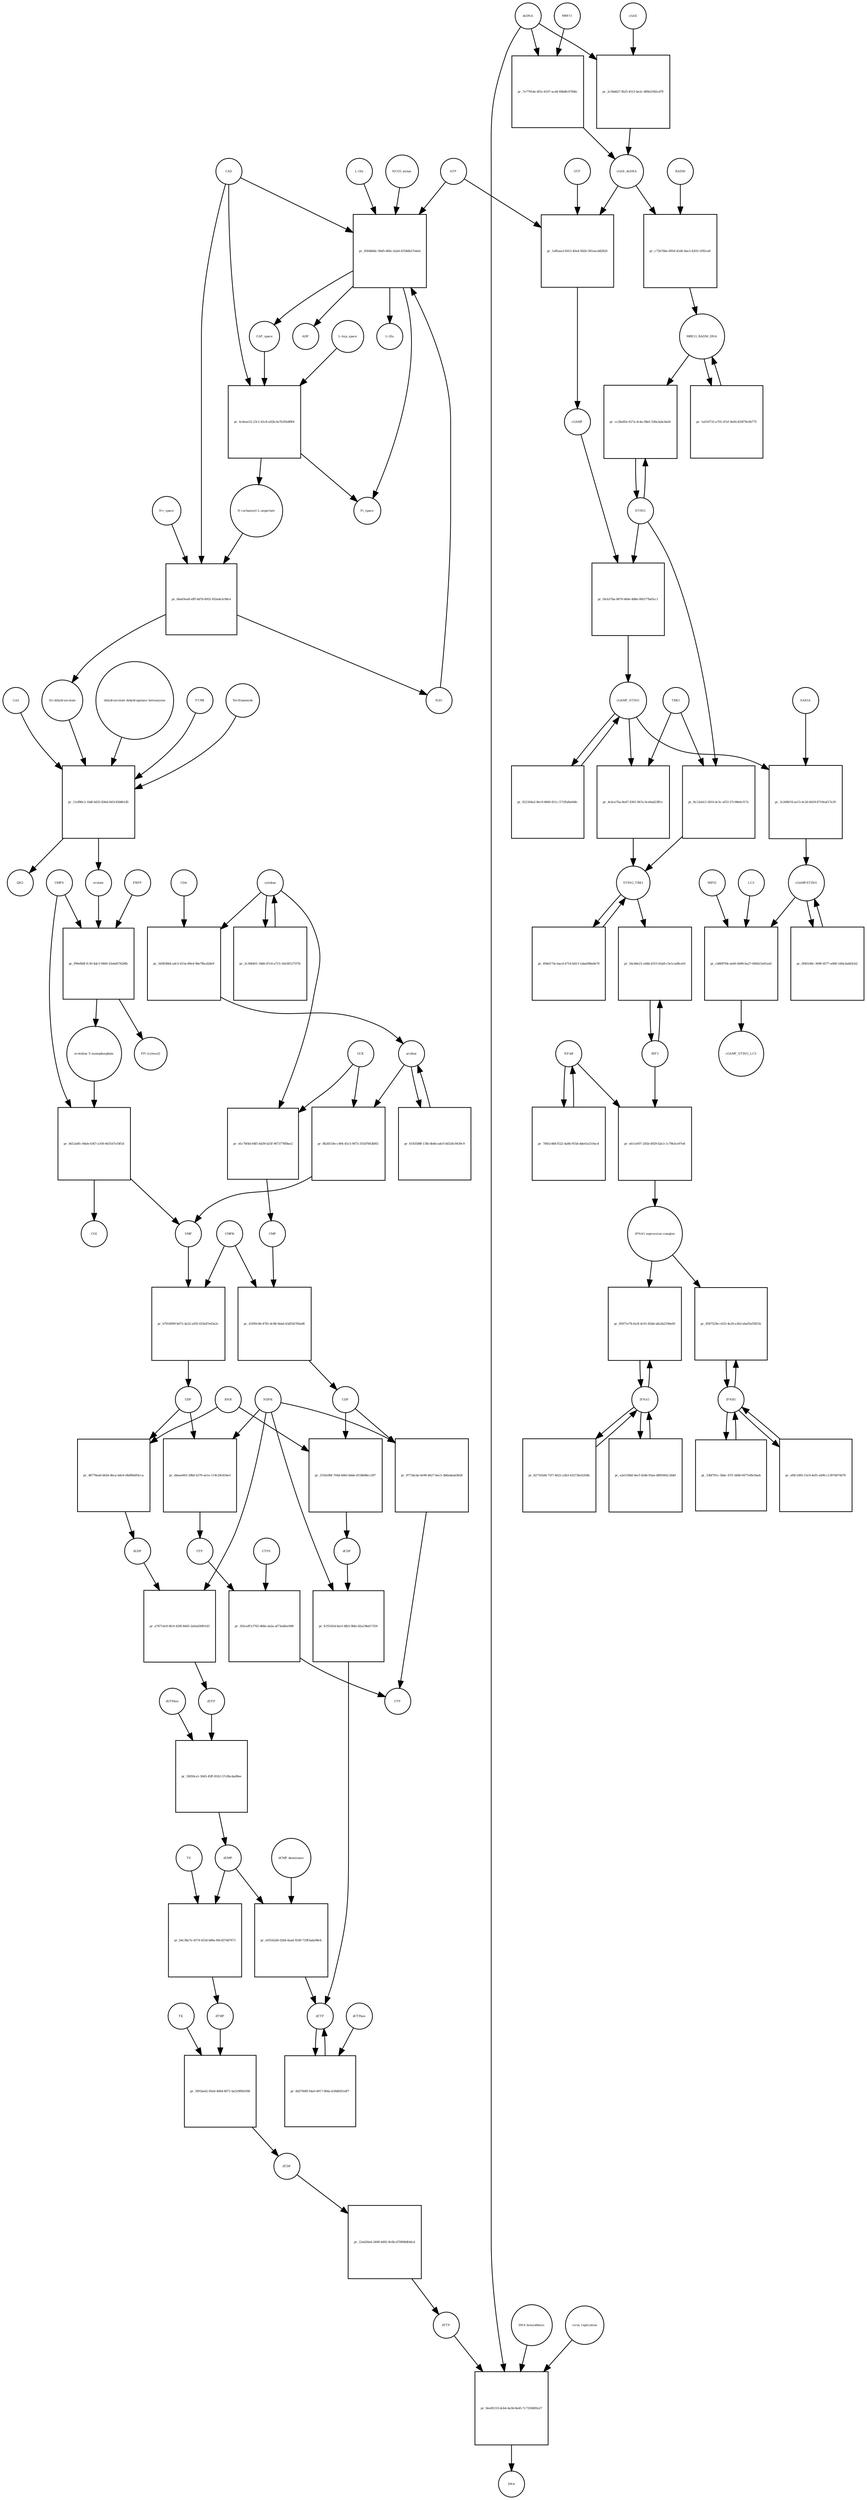strict digraph  {
"L-Gln" [annotation="", bipartite=0, cls="simple chemical", fontsize=4, label="L-Gln", shape=circle];
"pr_9564b8dc-90d5-466c-b2a6-4358db27ebeb" [annotation="", bipartite=1, cls=process, fontsize=4, label="pr_9564b8dc-90d5-466c-b2a6-4358db27ebeb", shape=square];
CAP_space [annotation="", bipartite=0, cls="simple chemical", fontsize=4, label=CAP_space, shape=circle];
CAD [annotation="", bipartite=0, cls=macromolecule, fontsize=4, label=CAD, shape=circle];
HCO3_minus [annotation="", bipartite=0, cls="simple chemical", fontsize=4, label=HCO3_minus, shape=circle];
H2O [annotation="", bipartite=0, cls="simple chemical", fontsize=4, label=H2O, shape=circle];
ATP [annotation="", bipartite=0, cls="simple chemical", fontsize=4, label=ATP, shape=circle];
"L-Glu" [annotation="", bipartite=0, cls="simple chemical", fontsize=4, label="L-Glu", shape=circle];
ADP [annotation="", bipartite=0, cls="simple chemical", fontsize=4, label=ADP, shape=circle];
Pi_space [annotation="", bipartite=0, cls="simple chemical", fontsize=4, label=Pi_space, shape=circle];
cytidine [annotation="", bipartite=0, cls="simple chemical", fontsize=4, label=cytidine, shape=circle];
"pr_5d383844-a4c5-415a-89e4-9be7fbcd2de9" [annotation="", bipartite=1, cls=process, fontsize=4, label="pr_5d383844-a4c5-415a-89e4-9be7fbcd2de9", shape=square];
uridine [annotation="", bipartite=0, cls="simple chemical", fontsize=4, label=uridine, shape=circle];
CDA [annotation="", bipartite=0, cls=macromolecule, fontsize=4, label=CDA, shape=circle];
"pr_8b26518e-c494-45c5-9473-355d7663bf61" [annotation="", bipartite=1, cls=process, fontsize=4, label="pr_8b26518e-c494-45c5-9473-355d7663bf61", shape=square];
UMP [annotation="", bipartite=0, cls="simple chemical", fontsize=4, label=UMP, shape=circle];
UCK [annotation="", bipartite=0, cls=macromolecule, fontsize=4, label=UCK, shape=circle];
"pr_d1c76f4d-04f5-4d39-b25f-9673776f8ae2" [annotation="", bipartite=1, cls=process, fontsize=4, label="pr_d1c76f4d-04f5-4d39-b25f-9673776f8ae2", shape=square];
CMP [annotation="", bipartite=0, cls="simple chemical", fontsize=4, label=CMP, shape=circle];
"pr_6183588f-13fb-4b4b-adc0-0d326c9439c9" [annotation="", bipartite=1, cls=process, fontsize=4, label="pr_6183588f-13fb-4b4b-adc0-0d326c9439c9", shape=square];
"pr_2c306401-3446-47c6-a715-16e591271f7b" [annotation="", bipartite=1, cls=process, fontsize=4, label="pr_2c306401-3446-47c6-a715-16e591271f7b", shape=square];
"pr_b7918099-b072-4a32-a95f-033e87e63a2c" [annotation="", bipartite=1, cls=process, fontsize=4, label="pr_b7918099-b072-4a32-a95f-033e87e63a2c", shape=square];
UDP [annotation="", bipartite=0, cls="simple chemical", fontsize=4, label=UDP, shape=circle];
CMPK [annotation="", bipartite=0, cls=macromolecule, fontsize=4, label=CMPK, shape=circle];
"pr_41f00c9d-4781-4c88-9abd-43d55b760ed6" [annotation="", bipartite=1, cls=process, fontsize=4, label="pr_41f00c9d-4781-4c88-9abd-43d55b760ed6", shape=square];
CDP [annotation="", bipartite=0, cls="simple chemical", fontsize=4, label=CDP, shape=circle];
"pr_d4aae603-29b0-4370-ae1e-119c29c654e3" [annotation="", bipartite=1, cls=process, fontsize=4, label="pr_d4aae603-29b0-4370-ae1e-119c29c654e3", shape=square];
UTP [annotation="", bipartite=0, cls="simple chemical", fontsize=4, label=UTP, shape=circle];
NDPK [annotation="", bipartite=0, cls=macromolecule, fontsize=4, label=NDPK, shape=circle];
"pr_9773dcda-0e99-4627-bec5-3b6edaab3b58" [annotation="", bipartite=1, cls=process, fontsize=4, label="pr_9773dcda-0e99-4627-bec5-3b6edaab3b58", shape=square];
CTP [annotation="", bipartite=0, cls="simple chemical", fontsize=4, label=CTP, shape=circle];
"pr_302ceff3-f762-468e-ab2a-af73a4fee998" [annotation="", bipartite=1, cls=process, fontsize=4, label="pr_302ceff3-f762-468e-ab2a-af73a4fee998", shape=square];
CTPS [annotation="", bipartite=0, cls=macromolecule, fontsize=4, label=CTPS, shape=circle];
"pr_48776ea6-b62d-4bca-bdc6-04d99aff4cca" [annotation="", bipartite=1, cls=process, fontsize=4, label="pr_48776ea6-b62d-4bca-bdc6-04d99aff4cca", shape=square];
dUDP [annotation="", bipartite=0, cls="simple chemical", fontsize=4, label=dUDP, shape=circle];
RNR [annotation="", bipartite=0, cls=macromolecule, fontsize=4, label=RNR, shape=circle];
"pr_a76714c8-0fc0-429f-8405-2a0a430f01d3" [annotation="", bipartite=1, cls=process, fontsize=4, label="pr_a76714c8-0fc0-429f-8405-2a0a430f01d3", shape=square];
dUTP [annotation="", bipartite=0, cls="simple chemical", fontsize=4, label=dUTP, shape=circle];
dCDP [annotation="", bipartite=0, cls="simple chemical", fontsize=4, label=dCDP, shape=circle];
"pr_fcf5545d-becf-4fb3-9bfe-82a19bd17359" [annotation="", bipartite=1, cls=process, fontsize=4, label="pr_fcf5545d-becf-4fb3-9bfe-82a19bd17359", shape=square];
dCTP [annotation="", bipartite=0, cls="simple chemical", fontsize=4, label=dCTP, shape=circle];
"pr_3192e9bf-704d-4665-b6de-8158b9bcc297" [annotation="", bipartite=1, cls=process, fontsize=4, label="pr_3192e9bf-704d-4665-b6de-8158b9bcc297", shape=square];
"pr_5fd59ca1-3645-45ff-8162-57c0bcdad9ee" [annotation="", bipartite=1, cls=process, fontsize=4, label="pr_5fd59ca1-3645-45ff-8162-57c0bcdad9ee", shape=square];
dUMP [annotation="", bipartite=0, cls="simple chemical", fontsize=4, label=dUMP, shape=circle];
dUTPase [annotation="", bipartite=0, cls=macromolecule, fontsize=4, label=dUTPase, shape=circle];
"pr_8d37000f-f4a0-4917-964a-b39dfd51eff7" [annotation="", bipartite=1, cls=process, fontsize=4, label="pr_8d37000f-f4a0-4917-964a-b39dfd51eff7", shape=square];
dCTPase [annotation="", bipartite=0, cls=macromolecule, fontsize=4, label=dCTPase, shape=circle];
"pr_e05542d4-02bd-4aad-9249-729f5ada98e4" [annotation="", bipartite=1, cls=process, fontsize=4, label="pr_e05542d4-02bd-4aad-9249-729f5ada98e4", shape=square];
"dCMP deaminase" [annotation="", bipartite=0, cls=macromolecule, fontsize=4, label="dCMP deaminase", shape=circle];
"pr_b4c38a7e-4574-455d-b80a-89cd37d67671" [annotation="", bipartite=1, cls=process, fontsize=4, label="pr_b4c38a7e-4574-455d-b80a-89cd37d67671", shape=square];
dTMP [annotation="", bipartite=0, cls="simple chemical", fontsize=4, label=dTMP, shape=circle];
TS [annotation="", bipartite=0, cls=macromolecule, fontsize=4, label=TS, shape=circle];
"pr_5f91ba42-95e8-4084-8071-ba529f661f68" [annotation="", bipartite=1, cls=process, fontsize=4, label="pr_5f91ba42-95e8-4084-8071-ba529f661f68", shape=square];
dTDP [annotation="", bipartite=0, cls="simple chemical", fontsize=4, label=dTDP, shape=circle];
TK [annotation="", bipartite=0, cls=macromolecule, fontsize=4, label=TK, shape=circle];
"pr_22ed26ed-2498-4d92-8c6b-d70908dfd4cd" [annotation="", bipartite=1, cls=process, fontsize=4, label="pr_22ed26ed-2498-4d92-8c6b-d70908dfd4cd", shape=square];
dTTP [annotation="", bipartite=0, cls="simple chemical", fontsize=4, label=dTTP, shape=circle];
dsDNA [annotation="", bipartite=0, cls="simple chemical", fontsize=4, label=dsDNA, shape=circle];
"pr_2c56dd27-fb25-4513-be2c-889a5582cd79" [annotation="", bipartite=1, cls=process, fontsize=4, label="pr_2c56dd27-fb25-4513-be2c-889a5582cd79", shape=square];
cGAS [annotation="", bipartite=0, cls=macromolecule, fontsize=4, label=cGAS, shape=circle];
cGAS_dsDNA [annotation="", bipartite=0, cls=complex, fontsize=4, label=cGAS_dsDNA, shape=circle];
"pr_1effaaa3-6012-40a4-942b-381eacdd2820" [annotation="", bipartite=1, cls=process, fontsize=4, label="pr_1effaaa3-6012-40a4-942b-381eacdd2820", shape=square];
GTP [annotation="", bipartite=0, cls="simple chemical", fontsize=4, label=GTP, shape=circle];
cGAMP [annotation="", bipartite=0, cls="simple chemical", fontsize=4, label=cGAMP, shape=circle];
"pr_f4cb37ba-8070-460e-8d8e-0f4377bd3cc1" [annotation="", bipartite=1, cls=process, fontsize=4, label="pr_f4cb37ba-8070-460e-8d8e-0f4377bd3cc1", shape=square];
STING [annotation="", bipartite=0, cls="macromolecule multimer", fontsize=4, label=STING, shape=circle];
cGAMP_STING [annotation="", bipartite=0, cls=complex, fontsize=4, label=cGAMP_STING, shape=circle];
TBK1 [annotation="", bipartite=0, cls=macromolecule, fontsize=4, label=TBK1, shape=circle];
"pr_4cbce76a-8ed7-4361-9b7a-0ce6ad23ffcc" [annotation="", bipartite=1, cls=process, fontsize=4, label="pr_4cbce76a-8ed7-4361-9b7a-0ce6ad23ffcc", shape=square];
STING_TBK1 [annotation="", bipartite=0, cls=complex, fontsize=4, label=STING_TBK1, shape=circle];
"pr_9221b9a2-8ec9-4840-811c-571ffa8a0d4c" [annotation="", bipartite=1, cls=process, fontsize=4, label="pr_9221b9a2-8ec9-4840-811c-571ffa8a0d4c", shape=square];
"pr_694d173e-bacd-4714-bd13-1aba008a8e70" [annotation="", bipartite=1, cls=process, fontsize=4, label="pr_694d173e-bacd-4714-bd13-1aba008a8e70", shape=square];
"NF-kB" [annotation="", bipartite=0, cls=complex, fontsize=4, label="NF-kB", shape=circle];
"pr_7845c468-f522-4a8b-955d-dde41a510ac4" [annotation="", bipartite=1, cls=process, fontsize=4, label="pr_7845c468-f522-4a8b-955d-dde41a510ac4", shape=square];
IFNA1 [annotation="", bipartite=0, cls="nucleic acid feature", fontsize=4, label=IFNA1, shape=circle];
"pr_a2e5186d-9acf-424b-93ae-d895902c2b40" [annotation="", bipartite=1, cls=process, fontsize=4, label="pr_a2e5186d-9acf-424b-93ae-d895902c2b40", shape=square];
IFNB1 [annotation="", bipartite=0, cls="nucleic acid feature", fontsize=4, label=IFNB1, shape=circle];
"pr_ef8c1d95-15c9-4ef5-a490-c1397d074476" [annotation="", bipartite=1, cls=process, fontsize=4, label="pr_ef8c1d95-15c9-4ef5-a490-c1397d074476", shape=square];
"pr_827102d4-71f7-4622-a3b3-43273bcb356b" [annotation="", bipartite=1, cls=process, fontsize=4, label="pr_827102d4-71f7-4622-a3b3-43273bcb356b", shape=square];
"pr_33bf701c-5bbc-47f1-bfd8-0477ef8c0aeb" [annotation="", bipartite=1, cls=process, fontsize=4, label="pr_33bf701c-5bbc-47f1-bfd8-0477ef8c0aeb", shape=square];
"pr_8587529e-c633-4e20-a3b3-ebaf5ef3851b" [annotation="", bipartite=1, cls=process, fontsize=4, label="pr_8587529e-c633-4e20-a3b3-ebaf5ef3851b", shape=square];
"IFNA1 expression complex" [annotation="", bipartite=0, cls=complex, fontsize=4, label="IFNA1 expression complex", shape=circle];
"cGAMP-STING" [annotation="", bipartite=0, cls=complex, fontsize=4, label="cGAMP-STING", shape=circle];
"pr_0f40148c-3690-4577-a060-1d0a3add3cb2" [annotation="", bipartite=1, cls=process, fontsize=4, label="pr_0f40148c-3690-4577-a060-1d0a3add3cb2", shape=square];
"pr_7e7791de-4f1e-4107-acd4-60bdfc07fd6c" [annotation="", bipartite=1, cls=process, fontsize=4, label="pr_7e7791de-4f1e-4107-acd4-60bdfc07fd6c", shape=square];
MRE11 [annotation="", bipartite=0, cls="macromolecule multimer", fontsize=4, label=MRE11, shape=circle];
RAD50 [annotation="", bipartite=0, cls="macromolecule multimer", fontsize=4, label=RAD50, shape=circle];
"pr_c72b76be-695d-42d4-9ae3-4201c1f92ca8" [annotation="", bipartite=1, cls=process, fontsize=4, label="pr_c72b76be-695d-42d4-9ae3-4201c1f92ca8", shape=square];
MRE11_RAD50_DNA [annotation="", bipartite=0, cls=complex, fontsize=4, label=MRE11_RAD50_DNA, shape=circle];
IRF3 [annotation="", bipartite=0, cls="macromolecule multimer", fontsize=4, label=IRF3, shape=circle];
"pr_54cb0e21-a44b-4315-b5a8-c5e1cad9ce01" [annotation="", bipartite=1, cls=process, fontsize=4, label="pr_54cb0e21-a44b-4315-b5a8-c5e1cad9ce01", shape=square];
"pr_3c268b7d-ae15-4c26-8d18-8719eaf17e39" [annotation="", bipartite=1, cls=process, fontsize=4, label="pr_3c268b7d-ae15-4c26-8d18-8719eaf17e39", shape=square];
SAR1A [annotation="", bipartite=0, cls=macromolecule, fontsize=4, label=SAR1A, shape=circle];
"pr_cb809764-aeb0-4496-ba27-606415e01a41" [annotation="", bipartite=1, cls=process, fontsize=4, label="pr_cb809764-aeb0-4496-ba27-606415e01a41", shape=square];
LC3 [annotation="", bipartite=0, cls=macromolecule, fontsize=4, label=LC3, shape=circle];
cGAMP_STING_LC3 [annotation="", bipartite=0, cls=complex, fontsize=4, label=cGAMP_STING_LC3, shape=circle];
WIPI2 [annotation="", bipartite=0, cls=macromolecule, fontsize=4, label=WIPI2, shape=circle];
"pr_cc28a85e-627a-4c4a-98ef-538a3abc6a64" [annotation="", bipartite=1, cls=process, fontsize=4, label="pr_cc28a85e-627a-4c4a-98ef-538a3abc6a64", shape=square];
"pr_8c12eb12-5810-4c3c-af53-27c08e6cf17e" [annotation="", bipartite=1, cls=process, fontsize=4, label="pr_8c12eb12-5810-4c3c-af53-27c08e6cf17e", shape=square];
"pr_1a016732-a701-47ef-9e60-826f78c0b775" [annotation="", bipartite=1, cls=process, fontsize=4, label="pr_1a016732-a701-47ef-9e60-826f78c0b775", shape=square];
"pr_6c4eee32-23c1-41c8-a92b-6e7b392df8f4" [annotation="", bipartite=1, cls=process, fontsize=4, label="pr_6c4eee32-23c1-41c8-a92b-6e7b392df8f4", shape=square];
"N-carbamoyl-L-aspartate" [annotation="", bipartite=0, cls="simple chemical", fontsize=4, label="N-carbamoyl-L-aspartate", shape=circle];
"L-Asp_space" [annotation="", bipartite=0, cls="simple chemical", fontsize=4, label="L-Asp_space", shape=circle];
"pr_6ba63ea8-efff-4d7b-8952-f02ede3c98ce" [annotation="", bipartite=1, cls=process, fontsize=4, label="pr_6ba63ea8-efff-4d7b-8952-f02ede3c98ce", shape=square];
"(S)-dihydroorotate" [annotation="", bipartite=0, cls="simple chemical", fontsize=4, label="(S)-dihydroorotate", shape=circle];
"H+_space" [annotation="", bipartite=0, cls="simple chemical", fontsize=4, label="H+_space", shape=circle];
"pr_11ef88c2-1bdf-4d33-836d-0d3145b8b1d5" [annotation="", bipartite=1, cls=process, fontsize=4, label="pr_11ef88c2-1bdf-4d33-836d-0d3145b8b1d5", shape=square];
orotate [annotation="", bipartite=0, cls="simple chemical", fontsize=4, label=orotate, shape=circle];
"dihydroorotate dehydrogenase holoenzyme" [annotation="", bipartite=0, cls="simple chemical", fontsize=4, label="dihydroorotate dehydrogenase holoenzyme", shape=circle];
P1788 [annotation="", bipartite=0, cls="simple chemical", fontsize=4, label=P1788, shape=circle];
Teriflunomide [annotation="", bipartite=0, cls="simple chemical", fontsize=4, label=Teriflunomide, shape=circle];
CoQ [annotation="", bipartite=0, cls="simple chemical", fontsize=4, label=CoQ, shape=circle];
QH2 [annotation="", bipartite=0, cls="simple chemical", fontsize=4, label=QH2, shape=circle];
"pr_f99ef8df-fc30-4dc3-9460-25ebd57626fb" [annotation="", bipartite=1, cls=process, fontsize=4, label="pr_f99ef8df-fc30-4dc3-9460-25ebd57626fb", shape=square];
"orotidine 5'-monophosphate" [annotation="", bipartite=0, cls="simple chemical", fontsize=4, label="orotidine 5'-monophosphate", shape=circle];
UMPS [annotation="", bipartite=0, cls="macromolecule multimer", fontsize=4, label=UMPS, shape=circle];
PRPP [annotation="", bipartite=0, cls="simple chemical", fontsize=4, label=PRPP, shape=circle];
"PPi [cytosol]" [annotation="", bipartite=0, cls="simple chemical", fontsize=4, label="PPi [cytosol]", shape=circle];
"pr_8d12a6fc-66eb-4367-a100-4631d7e18f1d" [annotation="", bipartite=1, cls=process, fontsize=4, label="pr_8d12a6fc-66eb-4367-a100-4631d7e18f1d", shape=square];
CO2 [annotation="", bipartite=0, cls="simple chemical", fontsize=4, label=CO2, shape=circle];
"pr_9ee85153-dcb4-4a56-8e45-7c7339d93e27" [annotation="", bipartite=1, cls=process, fontsize=4, label="pr_9ee85153-dcb4-4a56-8e45-7c7339d93e27", shape=square];
DNA [annotation="", bipartite=0, cls="nucleic acid feature", fontsize=4, label=DNA, shape=circle];
"DNA biosynthesis" [annotation="urn_miriam_obo.go_GO%3A0071897", bipartite=0, cls=phenotype, fontsize=4, label="DNA biosynthesis", shape=circle];
"virus replication" [annotation="", bipartite=0, cls=phenotype, fontsize=4, label="virus replication", shape=circle];
"pr_85971e78-6a3f-4c91-82bd-a8a2b2190e09" [annotation="", bipartite=1, cls=process, fontsize=4, label="pr_85971e78-6a3f-4c91-82bd-a8a2b2190e09", shape=square];
"pr_eb11ef07-245b-4929-b2e3-1c79b3ce97e8" [annotation="", bipartite=1, cls=process, fontsize=4, label="pr_eb11ef07-245b-4929-b2e3-1c79b3ce97e8", shape=square];
"L-Gln" -> "pr_9564b8dc-90d5-466c-b2a6-4358db27ebeb"  [annotation="", interaction_type=consumption];
"pr_9564b8dc-90d5-466c-b2a6-4358db27ebeb" -> CAP_space  [annotation="", interaction_type=production];
"pr_9564b8dc-90d5-466c-b2a6-4358db27ebeb" -> "L-Glu"  [annotation="", interaction_type=production];
"pr_9564b8dc-90d5-466c-b2a6-4358db27ebeb" -> ADP  [annotation="", interaction_type=production];
"pr_9564b8dc-90d5-466c-b2a6-4358db27ebeb" -> Pi_space  [annotation="", interaction_type=production];
CAP_space -> "pr_6c4eee32-23c1-41c8-a92b-6e7b392df8f4"  [annotation="", interaction_type=consumption];
CAD -> "pr_9564b8dc-90d5-466c-b2a6-4358db27ebeb"  [annotation=urn_miriam_reactome_REACT_1698, interaction_type=catalysis];
CAD -> "pr_6c4eee32-23c1-41c8-a92b-6e7b392df8f4"  [annotation=urn_miriam_reactome_REACT_1698, interaction_type=catalysis];
CAD -> "pr_6ba63ea8-efff-4d7b-8952-f02ede3c98ce"  [annotation=urn_miriam_reactome_REACT_1698, interaction_type=catalysis];
HCO3_minus -> "pr_9564b8dc-90d5-466c-b2a6-4358db27ebeb"  [annotation="", interaction_type=consumption];
H2O -> "pr_9564b8dc-90d5-466c-b2a6-4358db27ebeb"  [annotation="", interaction_type=consumption];
ATP -> "pr_9564b8dc-90d5-466c-b2a6-4358db27ebeb"  [annotation="", interaction_type=consumption];
ATP -> "pr_1effaaa3-6012-40a4-942b-381eacdd2820"  [annotation="", interaction_type=consumption];
cytidine -> "pr_5d383844-a4c5-415a-89e4-9be7fbcd2de9"  [annotation="", interaction_type=consumption];
cytidine -> "pr_d1c76f4d-04f5-4d39-b25f-9673776f8ae2"  [annotation="", interaction_type=consumption];
cytidine -> "pr_2c306401-3446-47c6-a715-16e591271f7b"  [annotation="", interaction_type=consumption];
"pr_5d383844-a4c5-415a-89e4-9be7fbcd2de9" -> uridine  [annotation="", interaction_type=production];
uridine -> "pr_8b26518e-c494-45c5-9473-355d7663bf61"  [annotation="", interaction_type=consumption];
uridine -> "pr_6183588f-13fb-4b4b-adc0-0d326c9439c9"  [annotation="", interaction_type=consumption];
CDA -> "pr_5d383844-a4c5-415a-89e4-9be7fbcd2de9"  [annotation="", interaction_type=catalysis];
"pr_8b26518e-c494-45c5-9473-355d7663bf61" -> UMP  [annotation="", interaction_type=production];
UMP -> "pr_b7918099-b072-4a32-a95f-033e87e63a2c"  [annotation="", interaction_type=consumption];
UCK -> "pr_8b26518e-c494-45c5-9473-355d7663bf61"  [annotation="", interaction_type=catalysis];
UCK -> "pr_d1c76f4d-04f5-4d39-b25f-9673776f8ae2"  [annotation="", interaction_type=catalysis];
"pr_d1c76f4d-04f5-4d39-b25f-9673776f8ae2" -> CMP  [annotation="", interaction_type=production];
CMP -> "pr_41f00c9d-4781-4c88-9abd-43d55b760ed6"  [annotation="", interaction_type=consumption];
"pr_6183588f-13fb-4b4b-adc0-0d326c9439c9" -> uridine  [annotation="", interaction_type=production];
"pr_2c306401-3446-47c6-a715-16e591271f7b" -> cytidine  [annotation="", interaction_type=production];
"pr_b7918099-b072-4a32-a95f-033e87e63a2c" -> UDP  [annotation="", interaction_type=production];
UDP -> "pr_d4aae603-29b0-4370-ae1e-119c29c654e3"  [annotation="", interaction_type=consumption];
UDP -> "pr_48776ea6-b62d-4bca-bdc6-04d99aff4cca"  [annotation="", interaction_type=consumption];
CMPK -> "pr_b7918099-b072-4a32-a95f-033e87e63a2c"  [annotation="", interaction_type=catalysis];
CMPK -> "pr_41f00c9d-4781-4c88-9abd-43d55b760ed6"  [annotation="", interaction_type=catalysis];
"pr_41f00c9d-4781-4c88-9abd-43d55b760ed6" -> CDP  [annotation="", interaction_type=production];
CDP -> "pr_9773dcda-0e99-4627-bec5-3b6edaab3b58"  [annotation="", interaction_type=consumption];
CDP -> "pr_3192e9bf-704d-4665-b6de-8158b9bcc297"  [annotation="", interaction_type=consumption];
"pr_d4aae603-29b0-4370-ae1e-119c29c654e3" -> UTP  [annotation="", interaction_type=production];
UTP -> "pr_302ceff3-f762-468e-ab2a-af73a4fee998"  [annotation="", interaction_type=consumption];
NDPK -> "pr_d4aae603-29b0-4370-ae1e-119c29c654e3"  [annotation="", interaction_type=catalysis];
NDPK -> "pr_9773dcda-0e99-4627-bec5-3b6edaab3b58"  [annotation="", interaction_type=catalysis];
NDPK -> "pr_a76714c8-0fc0-429f-8405-2a0a430f01d3"  [annotation="", interaction_type=catalysis];
NDPK -> "pr_fcf5545d-becf-4fb3-9bfe-82a19bd17359"  [annotation="", interaction_type=catalysis];
"pr_9773dcda-0e99-4627-bec5-3b6edaab3b58" -> CTP  [annotation="", interaction_type=production];
"pr_302ceff3-f762-468e-ab2a-af73a4fee998" -> CTP  [annotation="", interaction_type=production];
CTPS -> "pr_302ceff3-f762-468e-ab2a-af73a4fee998"  [annotation="", interaction_type=catalysis];
"pr_48776ea6-b62d-4bca-bdc6-04d99aff4cca" -> dUDP  [annotation="", interaction_type=production];
dUDP -> "pr_a76714c8-0fc0-429f-8405-2a0a430f01d3"  [annotation="", interaction_type=consumption];
RNR -> "pr_48776ea6-b62d-4bca-bdc6-04d99aff4cca"  [annotation="", interaction_type=catalysis];
RNR -> "pr_3192e9bf-704d-4665-b6de-8158b9bcc297"  [annotation="", interaction_type=catalysis];
"pr_a76714c8-0fc0-429f-8405-2a0a430f01d3" -> dUTP  [annotation="", interaction_type=production];
dUTP -> "pr_5fd59ca1-3645-45ff-8162-57c0bcdad9ee"  [annotation="", interaction_type=consumption];
dCDP -> "pr_fcf5545d-becf-4fb3-9bfe-82a19bd17359"  [annotation="", interaction_type=consumption];
"pr_fcf5545d-becf-4fb3-9bfe-82a19bd17359" -> dCTP  [annotation="", interaction_type=production];
dCTP -> "pr_8d37000f-f4a0-4917-964a-b39dfd51eff7"  [annotation="", interaction_type=consumption];
"pr_3192e9bf-704d-4665-b6de-8158b9bcc297" -> dCDP  [annotation="", interaction_type=production];
"pr_5fd59ca1-3645-45ff-8162-57c0bcdad9ee" -> dUMP  [annotation="", interaction_type=production];
dUMP -> "pr_e05542d4-02bd-4aad-9249-729f5ada98e4"  [annotation="", interaction_type=consumption];
dUMP -> "pr_b4c38a7e-4574-455d-b80a-89cd37d67671"  [annotation="", interaction_type=consumption];
dUTPase -> "pr_5fd59ca1-3645-45ff-8162-57c0bcdad9ee"  [annotation="", interaction_type=catalysis];
"pr_8d37000f-f4a0-4917-964a-b39dfd51eff7" -> dCTP  [annotation="", interaction_type=production];
dCTPase -> "pr_8d37000f-f4a0-4917-964a-b39dfd51eff7"  [annotation="", interaction_type=catalysis];
"pr_e05542d4-02bd-4aad-9249-729f5ada98e4" -> dCTP  [annotation="", interaction_type=production];
"dCMP deaminase" -> "pr_e05542d4-02bd-4aad-9249-729f5ada98e4"  [annotation="", interaction_type=catalysis];
"pr_b4c38a7e-4574-455d-b80a-89cd37d67671" -> dTMP  [annotation="", interaction_type=production];
dTMP -> "pr_5f91ba42-95e8-4084-8071-ba529f661f68"  [annotation="", interaction_type=consumption];
TS -> "pr_b4c38a7e-4574-455d-b80a-89cd37d67671"  [annotation="", interaction_type=catalysis];
"pr_5f91ba42-95e8-4084-8071-ba529f661f68" -> dTDP  [annotation="", interaction_type=production];
dTDP -> "pr_22ed26ed-2498-4d92-8c6b-d70908dfd4cd"  [annotation="", interaction_type=consumption];
TK -> "pr_5f91ba42-95e8-4084-8071-ba529f661f68"  [annotation="", interaction_type=catalysis];
"pr_22ed26ed-2498-4d92-8c6b-d70908dfd4cd" -> dTTP  [annotation="", interaction_type=production];
dTTP -> "pr_9ee85153-dcb4-4a56-8e45-7c7339d93e27"  [annotation="", interaction_type=consumption];
dsDNA -> "pr_2c56dd27-fb25-4513-be2c-889a5582cd79"  [annotation="", interaction_type=consumption];
dsDNA -> "pr_7e7791de-4f1e-4107-acd4-60bdfc07fd6c"  [annotation="", interaction_type=consumption];
dsDNA -> "pr_9ee85153-dcb4-4a56-8e45-7c7339d93e27"  [annotation="", interaction_type=consumption];
"pr_2c56dd27-fb25-4513-be2c-889a5582cd79" -> cGAS_dsDNA  [annotation="", interaction_type=production];
cGAS -> "pr_2c56dd27-fb25-4513-be2c-889a5582cd79"  [annotation="", interaction_type=consumption];
cGAS_dsDNA -> "pr_1effaaa3-6012-40a4-942b-381eacdd2820"  [annotation="", interaction_type=catalysis];
cGAS_dsDNA -> "pr_c72b76be-695d-42d4-9ae3-4201c1f92ca8"  [annotation="", interaction_type=consumption];
"pr_1effaaa3-6012-40a4-942b-381eacdd2820" -> cGAMP  [annotation="", interaction_type=production];
GTP -> "pr_1effaaa3-6012-40a4-942b-381eacdd2820"  [annotation="", interaction_type=consumption];
cGAMP -> "pr_f4cb37ba-8070-460e-8d8e-0f4377bd3cc1"  [annotation="", interaction_type=consumption];
"pr_f4cb37ba-8070-460e-8d8e-0f4377bd3cc1" -> cGAMP_STING  [annotation="", interaction_type=production];
STING -> "pr_f4cb37ba-8070-460e-8d8e-0f4377bd3cc1"  [annotation="", interaction_type=consumption];
STING -> "pr_cc28a85e-627a-4c4a-98ef-538a3abc6a64"  [annotation="", interaction_type=consumption];
STING -> "pr_8c12eb12-5810-4c3c-af53-27c08e6cf17e"  [annotation="", interaction_type=consumption];
cGAMP_STING -> "pr_4cbce76a-8ed7-4361-9b7a-0ce6ad23ffcc"  [annotation="", interaction_type=consumption];
cGAMP_STING -> "pr_9221b9a2-8ec9-4840-811c-571ffa8a0d4c"  [annotation="", interaction_type=consumption];
cGAMP_STING -> "pr_3c268b7d-ae15-4c26-8d18-8719eaf17e39"  [annotation="", interaction_type=consumption];
TBK1 -> "pr_4cbce76a-8ed7-4361-9b7a-0ce6ad23ffcc"  [annotation="", interaction_type=consumption];
TBK1 -> "pr_8c12eb12-5810-4c3c-af53-27c08e6cf17e"  [annotation="", interaction_type=consumption];
"pr_4cbce76a-8ed7-4361-9b7a-0ce6ad23ffcc" -> STING_TBK1  [annotation="", interaction_type=production];
STING_TBK1 -> "pr_694d173e-bacd-4714-bd13-1aba008a8e70"  [annotation="", interaction_type=consumption];
STING_TBK1 -> "pr_54cb0e21-a44b-4315-b5a8-c5e1cad9ce01"  [annotation="", interaction_type=catalysis];
"pr_9221b9a2-8ec9-4840-811c-571ffa8a0d4c" -> cGAMP_STING  [annotation="", interaction_type=production];
"pr_694d173e-bacd-4714-bd13-1aba008a8e70" -> STING_TBK1  [annotation="", interaction_type=production];
"NF-kB" -> "pr_7845c468-f522-4a8b-955d-dde41a510ac4"  [annotation="", interaction_type=consumption];
"NF-kB" -> "pr_eb11ef07-245b-4929-b2e3-1c79b3ce97e8"  [annotation="", interaction_type=consumption];
"pr_7845c468-f522-4a8b-955d-dde41a510ac4" -> "NF-kB"  [annotation="", interaction_type=production];
IFNA1 -> "pr_a2e5186d-9acf-424b-93ae-d895902c2b40"  [annotation="", interaction_type=consumption];
IFNA1 -> "pr_827102d4-71f7-4622-a3b3-43273bcb356b"  [annotation="", interaction_type=consumption];
IFNA1 -> "pr_85971e78-6a3f-4c91-82bd-a8a2b2190e09"  [annotation="", interaction_type=consumption];
"pr_a2e5186d-9acf-424b-93ae-d895902c2b40" -> IFNA1  [annotation="", interaction_type=production];
IFNB1 -> "pr_ef8c1d95-15c9-4ef5-a490-c1397d074476"  [annotation="", interaction_type=consumption];
IFNB1 -> "pr_33bf701c-5bbc-47f1-bfd8-0477ef8c0aeb"  [annotation="", interaction_type=consumption];
IFNB1 -> "pr_8587529e-c633-4e20-a3b3-ebaf5ef3851b"  [annotation="", interaction_type=consumption];
"pr_ef8c1d95-15c9-4ef5-a490-c1397d074476" -> IFNB1  [annotation="", interaction_type=production];
"pr_827102d4-71f7-4622-a3b3-43273bcb356b" -> IFNA1  [annotation="", interaction_type=production];
"pr_33bf701c-5bbc-47f1-bfd8-0477ef8c0aeb" -> IFNB1  [annotation="", interaction_type=production];
"pr_8587529e-c633-4e20-a3b3-ebaf5ef3851b" -> IFNB1  [annotation="", interaction_type=production];
"IFNA1 expression complex" -> "pr_8587529e-c633-4e20-a3b3-ebaf5ef3851b"  [annotation="", interaction_type=stimulation];
"IFNA1 expression complex" -> "pr_85971e78-6a3f-4c91-82bd-a8a2b2190e09"  [annotation="", interaction_type=stimulation];
"cGAMP-STING" -> "pr_0f40148c-3690-4577-a060-1d0a3add3cb2"  [annotation="", interaction_type=consumption];
"cGAMP-STING" -> "pr_cb809764-aeb0-4496-ba27-606415e01a41"  [annotation="", interaction_type=consumption];
"pr_0f40148c-3690-4577-a060-1d0a3add3cb2" -> "cGAMP-STING"  [annotation="", interaction_type=production];
"pr_7e7791de-4f1e-4107-acd4-60bdfc07fd6c" -> cGAS_dsDNA  [annotation="", interaction_type=production];
MRE11 -> "pr_7e7791de-4f1e-4107-acd4-60bdfc07fd6c"  [annotation="", interaction_type=consumption];
RAD50 -> "pr_c72b76be-695d-42d4-9ae3-4201c1f92ca8"  [annotation="", interaction_type=consumption];
"pr_c72b76be-695d-42d4-9ae3-4201c1f92ca8" -> MRE11_RAD50_DNA  [annotation="", interaction_type=production];
MRE11_RAD50_DNA -> "pr_cc28a85e-627a-4c4a-98ef-538a3abc6a64"  [annotation="", interaction_type=catalysis];
MRE11_RAD50_DNA -> "pr_1a016732-a701-47ef-9e60-826f78c0b775"  [annotation="", interaction_type=consumption];
IRF3 -> "pr_54cb0e21-a44b-4315-b5a8-c5e1cad9ce01"  [annotation="", interaction_type=consumption];
IRF3 -> "pr_eb11ef07-245b-4929-b2e3-1c79b3ce97e8"  [annotation="", interaction_type=consumption];
"pr_54cb0e21-a44b-4315-b5a8-c5e1cad9ce01" -> IRF3  [annotation="", interaction_type=production];
"pr_3c268b7d-ae15-4c26-8d18-8719eaf17e39" -> "cGAMP-STING"  [annotation="", interaction_type=production];
SAR1A -> "pr_3c268b7d-ae15-4c26-8d18-8719eaf17e39"  [annotation="", interaction_type=catalysis];
"pr_cb809764-aeb0-4496-ba27-606415e01a41" -> cGAMP_STING_LC3  [annotation="", interaction_type=production];
LC3 -> "pr_cb809764-aeb0-4496-ba27-606415e01a41"  [annotation="", interaction_type=consumption];
WIPI2 -> "pr_cb809764-aeb0-4496-ba27-606415e01a41"  [annotation="", interaction_type=catalysis];
"pr_cc28a85e-627a-4c4a-98ef-538a3abc6a64" -> STING  [annotation="", interaction_type=production];
"pr_8c12eb12-5810-4c3c-af53-27c08e6cf17e" -> STING_TBK1  [annotation="", interaction_type=production];
"pr_1a016732-a701-47ef-9e60-826f78c0b775" -> MRE11_RAD50_DNA  [annotation="", interaction_type=production];
"pr_6c4eee32-23c1-41c8-a92b-6e7b392df8f4" -> "N-carbamoyl-L-aspartate"  [annotation="", interaction_type=production];
"pr_6c4eee32-23c1-41c8-a92b-6e7b392df8f4" -> Pi_space  [annotation="", interaction_type=production];
"N-carbamoyl-L-aspartate" -> "pr_6ba63ea8-efff-4d7b-8952-f02ede3c98ce"  [annotation="", interaction_type=consumption];
"L-Asp_space" -> "pr_6c4eee32-23c1-41c8-a92b-6e7b392df8f4"  [annotation="", interaction_type=consumption];
"pr_6ba63ea8-efff-4d7b-8952-f02ede3c98ce" -> "(S)-dihydroorotate"  [annotation="", interaction_type=production];
"pr_6ba63ea8-efff-4d7b-8952-f02ede3c98ce" -> H2O  [annotation="", interaction_type=production];
"(S)-dihydroorotate" -> "pr_11ef88c2-1bdf-4d33-836d-0d3145b8b1d5"  [annotation="", interaction_type=consumption];
"H+_space" -> "pr_6ba63ea8-efff-4d7b-8952-f02ede3c98ce"  [annotation="", interaction_type=consumption];
"pr_11ef88c2-1bdf-4d33-836d-0d3145b8b1d5" -> orotate  [annotation="", interaction_type=production];
"pr_11ef88c2-1bdf-4d33-836d-0d3145b8b1d5" -> QH2  [annotation="", interaction_type=production];
orotate -> "pr_f99ef8df-fc30-4dc3-9460-25ebd57626fb"  [annotation="", interaction_type=consumption];
"dihydroorotate dehydrogenase holoenzyme" -> "pr_11ef88c2-1bdf-4d33-836d-0d3145b8b1d5"  [annotation=urn_miriam_reactome_REACT_1698, interaction_type=catalysis];
P1788 -> "pr_11ef88c2-1bdf-4d33-836d-0d3145b8b1d5"  [annotation=urn_miriam_reactome_REACT_1698, interaction_type=inhibition];
Teriflunomide -> "pr_11ef88c2-1bdf-4d33-836d-0d3145b8b1d5"  [annotation=urn_miriam_reactome_REACT_1698, interaction_type=inhibition];
CoQ -> "pr_11ef88c2-1bdf-4d33-836d-0d3145b8b1d5"  [annotation="", interaction_type=consumption];
"pr_f99ef8df-fc30-4dc3-9460-25ebd57626fb" -> "orotidine 5'-monophosphate"  [annotation="", interaction_type=production];
"pr_f99ef8df-fc30-4dc3-9460-25ebd57626fb" -> "PPi [cytosol]"  [annotation="", interaction_type=production];
"orotidine 5'-monophosphate" -> "pr_8d12a6fc-66eb-4367-a100-4631d7e18f1d"  [annotation="", interaction_type=consumption];
UMPS -> "pr_f99ef8df-fc30-4dc3-9460-25ebd57626fb"  [annotation=urn_miriam_reactome_REACT_1698, interaction_type=catalysis];
UMPS -> "pr_8d12a6fc-66eb-4367-a100-4631d7e18f1d"  [annotation=urn_miriam_reactome_REACT_1698, interaction_type=catalysis];
PRPP -> "pr_f99ef8df-fc30-4dc3-9460-25ebd57626fb"  [annotation="", interaction_type=consumption];
"pr_8d12a6fc-66eb-4367-a100-4631d7e18f1d" -> UMP  [annotation="", interaction_type=production];
"pr_8d12a6fc-66eb-4367-a100-4631d7e18f1d" -> CO2  [annotation="", interaction_type=production];
"pr_9ee85153-dcb4-4a56-8e45-7c7339d93e27" -> DNA  [annotation="", interaction_type=production];
"DNA biosynthesis" -> "pr_9ee85153-dcb4-4a56-8e45-7c7339d93e27"  [annotation="", interaction_type=catalysis];
"virus replication" -> "pr_9ee85153-dcb4-4a56-8e45-7c7339d93e27"  [annotation="", interaction_type=inhibition];
"pr_85971e78-6a3f-4c91-82bd-a8a2b2190e09" -> IFNA1  [annotation="", interaction_type=production];
"pr_eb11ef07-245b-4929-b2e3-1c79b3ce97e8" -> "IFNA1 expression complex"  [annotation="", interaction_type=production];
}
